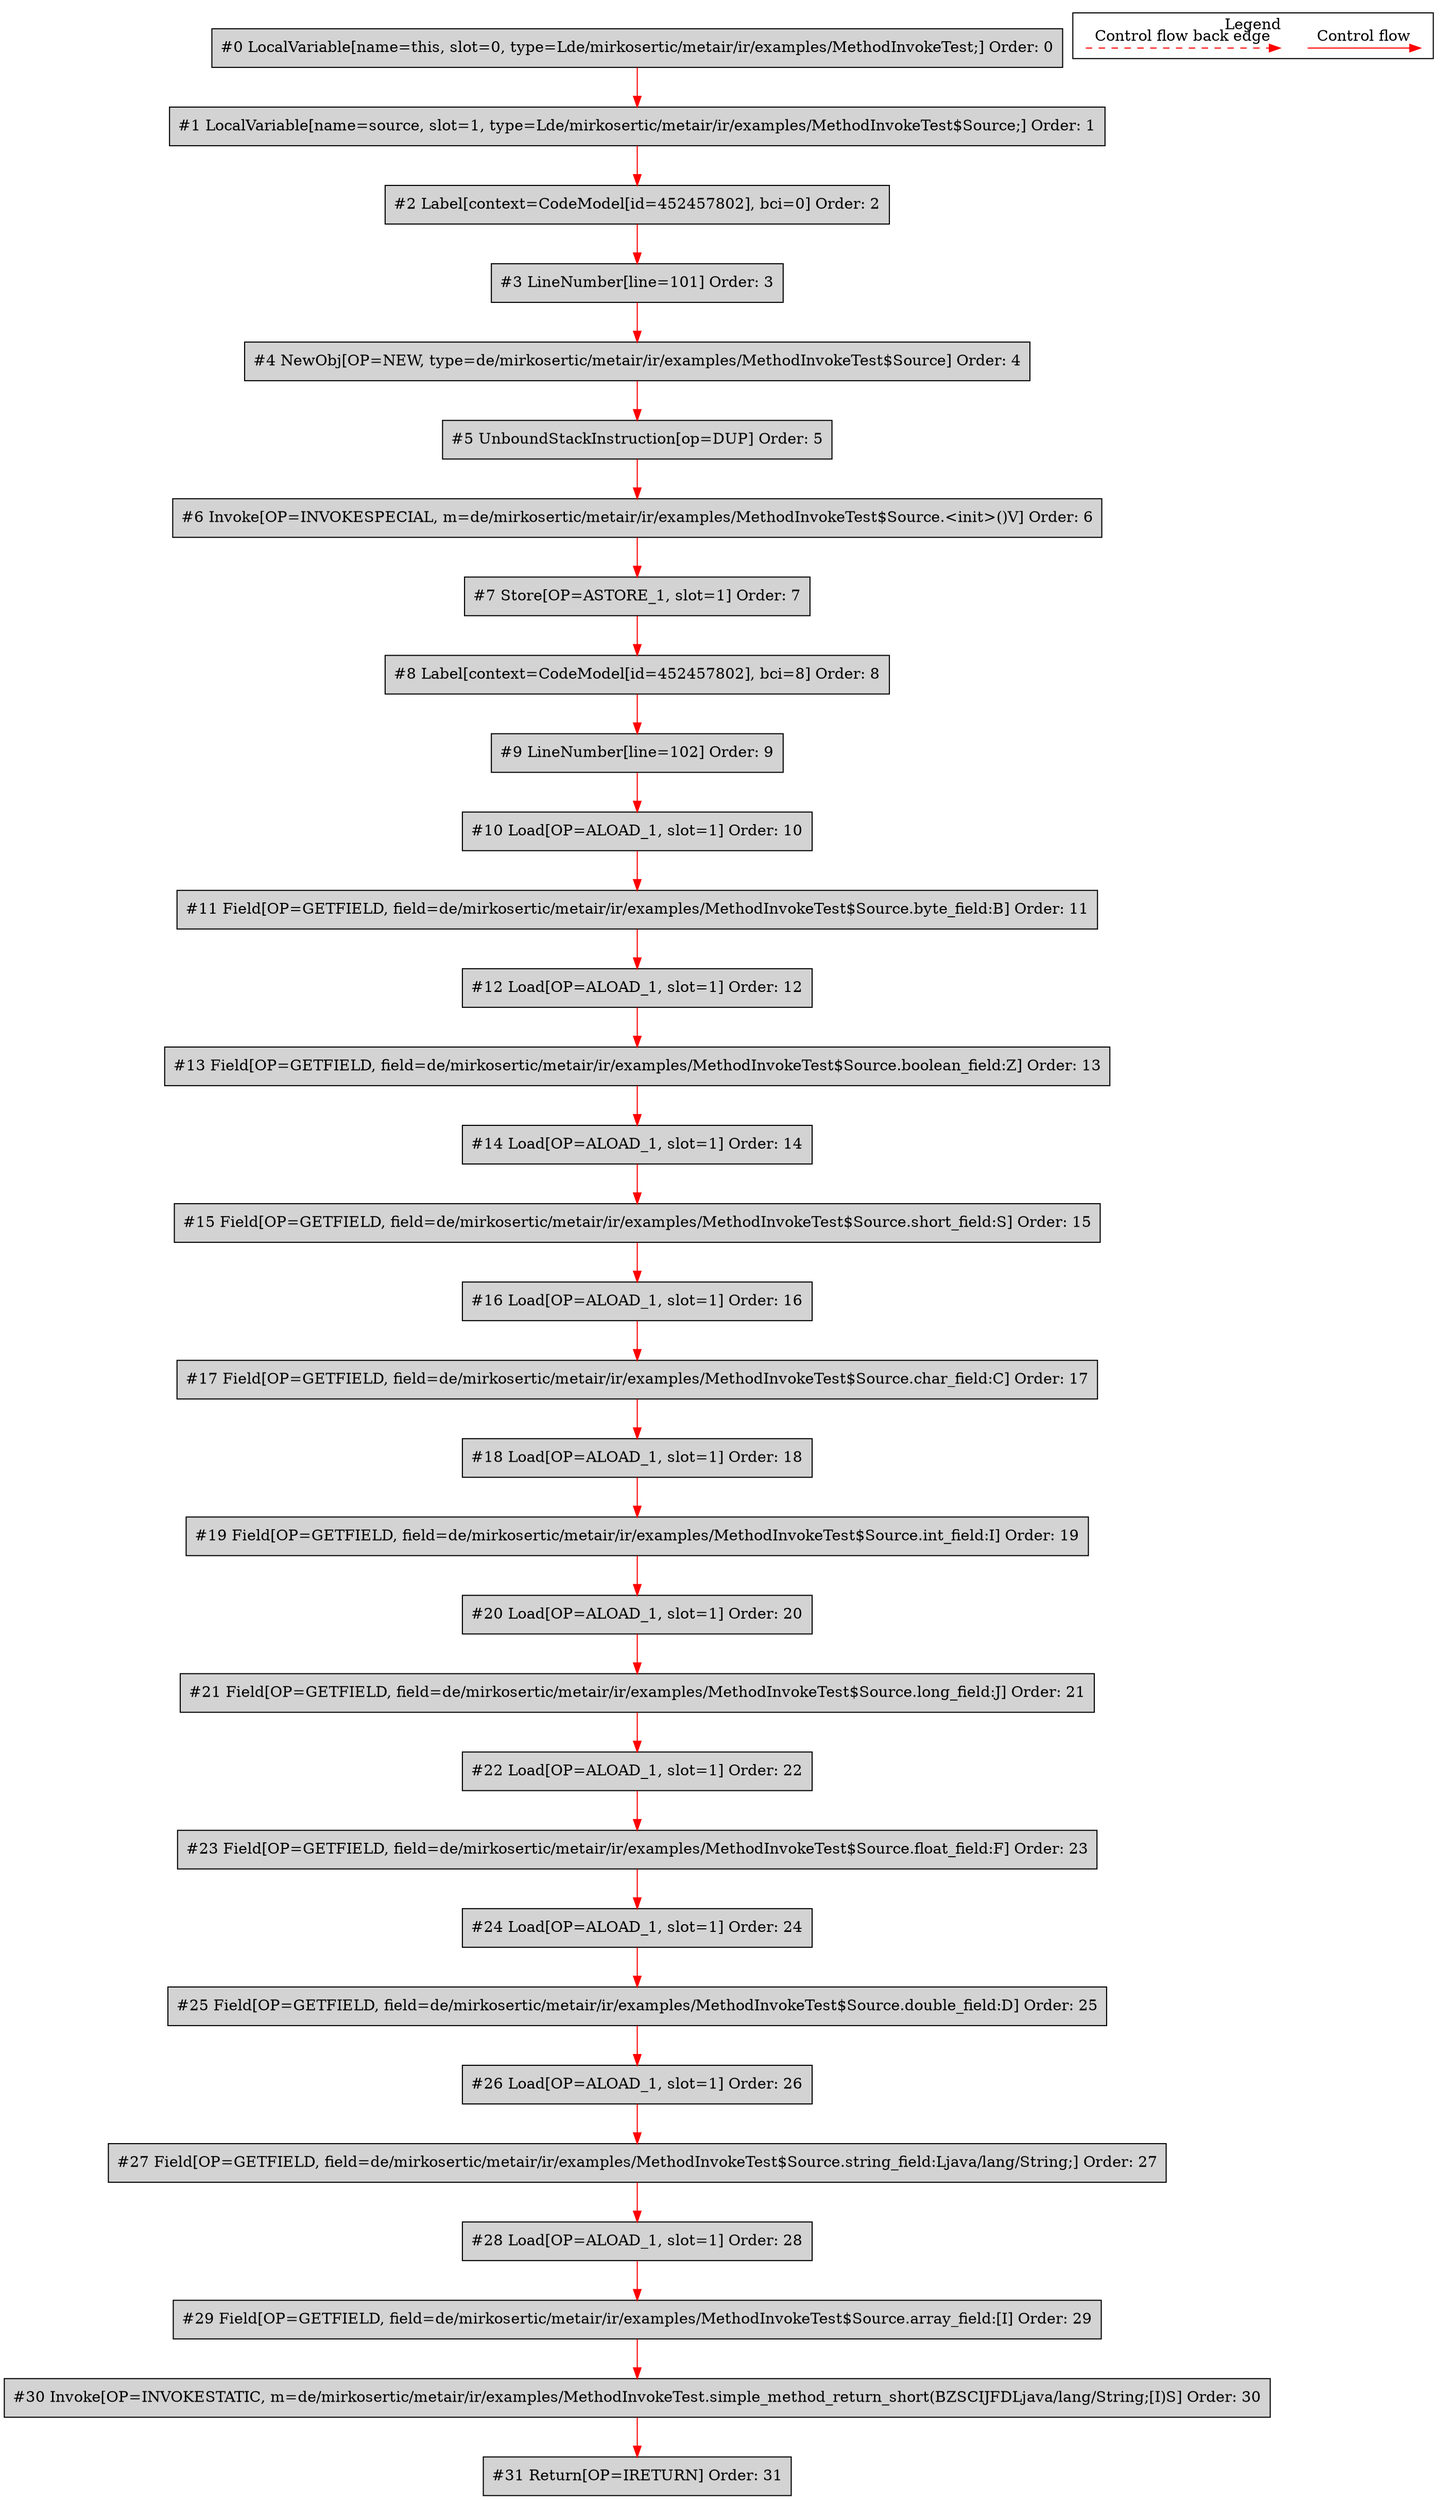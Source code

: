 digraph {
 ordering="in";
 node0[label="#0 LocalVariable[name=this, slot=0, type=Lde/mirkosertic/metair/ir/examples/MethodInvokeTest;] Order: 0", shape=box, fillcolor=lightgrey, style=filled];
 node1[label="#1 LocalVariable[name=source, slot=1, type=Lde/mirkosertic/metair/ir/examples/MethodInvokeTest$Source;] Order: 1", shape=box, fillcolor=lightgrey, style=filled];
 node2[label="#2 Label[context=CodeModel[id=452457802], bci=0] Order: 2", shape=box, fillcolor=lightgrey, style=filled];
 node3[label="#3 LineNumber[line=101] Order: 3", shape=box, fillcolor=lightgrey, style=filled];
 node4[label="#4 NewObj[OP=NEW, type=de/mirkosertic/metair/ir/examples/MethodInvokeTest$Source] Order: 4", shape=box, fillcolor=lightgrey, style=filled];
 node5[label="#5 UnboundStackInstruction[op=DUP] Order: 5", shape=box, fillcolor=lightgrey, style=filled];
 node6[label="#6 Invoke[OP=INVOKESPECIAL, m=de/mirkosertic/metair/ir/examples/MethodInvokeTest$Source.<init>()V] Order: 6", shape=box, fillcolor=lightgrey, style=filled];
 node7[label="#7 Store[OP=ASTORE_1, slot=1] Order: 7", shape=box, fillcolor=lightgrey, style=filled];
 node8[label="#8 Label[context=CodeModel[id=452457802], bci=8] Order: 8", shape=box, fillcolor=lightgrey, style=filled];
 node9[label="#9 LineNumber[line=102] Order: 9", shape=box, fillcolor=lightgrey, style=filled];
 node10[label="#10 Load[OP=ALOAD_1, slot=1] Order: 10", shape=box, fillcolor=lightgrey, style=filled];
 node11[label="#11 Field[OP=GETFIELD, field=de/mirkosertic/metair/ir/examples/MethodInvokeTest$Source.byte_field:B] Order: 11", shape=box, fillcolor=lightgrey, style=filled];
 node12[label="#12 Load[OP=ALOAD_1, slot=1] Order: 12", shape=box, fillcolor=lightgrey, style=filled];
 node13[label="#13 Field[OP=GETFIELD, field=de/mirkosertic/metair/ir/examples/MethodInvokeTest$Source.boolean_field:Z] Order: 13", shape=box, fillcolor=lightgrey, style=filled];
 node14[label="#14 Load[OP=ALOAD_1, slot=1] Order: 14", shape=box, fillcolor=lightgrey, style=filled];
 node15[label="#15 Field[OP=GETFIELD, field=de/mirkosertic/metair/ir/examples/MethodInvokeTest$Source.short_field:S] Order: 15", shape=box, fillcolor=lightgrey, style=filled];
 node16[label="#16 Load[OP=ALOAD_1, slot=1] Order: 16", shape=box, fillcolor=lightgrey, style=filled];
 node17[label="#17 Field[OP=GETFIELD, field=de/mirkosertic/metair/ir/examples/MethodInvokeTest$Source.char_field:C] Order: 17", shape=box, fillcolor=lightgrey, style=filled];
 node18[label="#18 Load[OP=ALOAD_1, slot=1] Order: 18", shape=box, fillcolor=lightgrey, style=filled];
 node19[label="#19 Field[OP=GETFIELD, field=de/mirkosertic/metair/ir/examples/MethodInvokeTest$Source.int_field:I] Order: 19", shape=box, fillcolor=lightgrey, style=filled];
 node20[label="#20 Load[OP=ALOAD_1, slot=1] Order: 20", shape=box, fillcolor=lightgrey, style=filled];
 node21[label="#21 Field[OP=GETFIELD, field=de/mirkosertic/metair/ir/examples/MethodInvokeTest$Source.long_field:J] Order: 21", shape=box, fillcolor=lightgrey, style=filled];
 node22[label="#22 Load[OP=ALOAD_1, slot=1] Order: 22", shape=box, fillcolor=lightgrey, style=filled];
 node23[label="#23 Field[OP=GETFIELD, field=de/mirkosertic/metair/ir/examples/MethodInvokeTest$Source.float_field:F] Order: 23", shape=box, fillcolor=lightgrey, style=filled];
 node24[label="#24 Load[OP=ALOAD_1, slot=1] Order: 24", shape=box, fillcolor=lightgrey, style=filled];
 node25[label="#25 Field[OP=GETFIELD, field=de/mirkosertic/metair/ir/examples/MethodInvokeTest$Source.double_field:D] Order: 25", shape=box, fillcolor=lightgrey, style=filled];
 node26[label="#26 Load[OP=ALOAD_1, slot=1] Order: 26", shape=box, fillcolor=lightgrey, style=filled];
 node27[label="#27 Field[OP=GETFIELD, field=de/mirkosertic/metair/ir/examples/MethodInvokeTest$Source.string_field:Ljava/lang/String;] Order: 27", shape=box, fillcolor=lightgrey, style=filled];
 node28[label="#28 Load[OP=ALOAD_1, slot=1] Order: 28", shape=box, fillcolor=lightgrey, style=filled];
 node29[label="#29 Field[OP=GETFIELD, field=de/mirkosertic/metair/ir/examples/MethodInvokeTest$Source.array_field:[I] Order: 29", shape=box, fillcolor=lightgrey, style=filled];
 node30[label="#30 Invoke[OP=INVOKESTATIC, m=de/mirkosertic/metair/ir/examples/MethodInvokeTest.simple_method_return_short(BZSCIJFDLjava/lang/String;[I)S] Order: 30", shape=box, fillcolor=lightgrey, style=filled];
 node31[label="#31 Return[OP=IRETURN] Order: 31", shape=box, fillcolor=lightgrey, style=filled];
 node0 -> node1[color=red];
 node1 -> node2[color=red];
 node2 -> node3[color=red];
 node3 -> node4[color=red];
 node4 -> node5[color=red];
 node5 -> node6[color=red];
 node6 -> node7[color=red];
 node7 -> node8[color=red];
 node8 -> node9[color=red];
 node9 -> node10[color=red];
 node10 -> node11[color=red];
 node11 -> node12[color=red];
 node12 -> node13[color=red];
 node13 -> node14[color=red];
 node14 -> node15[color=red];
 node15 -> node16[color=red];
 node16 -> node17[color=red];
 node17 -> node18[color=red];
 node18 -> node19[color=red];
 node19 -> node20[color=red];
 node20 -> node21[color=red];
 node21 -> node22[color=red];
 node22 -> node23[color=red];
 node23 -> node24[color=red];
 node24 -> node25[color=red];
 node25 -> node26[color=red];
 node26 -> node27[color=red];
 node27 -> node28[color=red];
 node28 -> node29[color=red];
 node29 -> node30[color=red];
 node30 -> node31[color=red];
 subgraph cluster_000 {
  label = "Legend";
  node [shape=point]
  {
   rank=same;
   c0 [style = invis];
   c1 [style = invis];
   c2 [style = invis];
   c3 [style = invis];
  }
  c0 -> c1 [label="Control flow", style=solid, color=red]
  c2 -> c3 [label="Control flow back edge", style=dashed, color=red]
 }

}

